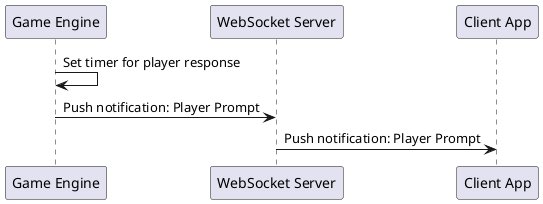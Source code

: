 @startuml
participant "Game Engine" as GameEngine
participant "WebSocket Server" as WebSocketServer
participant "Client App" as ClientApp
GameEngine -> GameEngine: Set timer for player response
GameEngine -> WebSocketServer : Push notification: Player Prompt
WebSocketServer -> ClientApp : Push notification: Player Prompt
@enduml